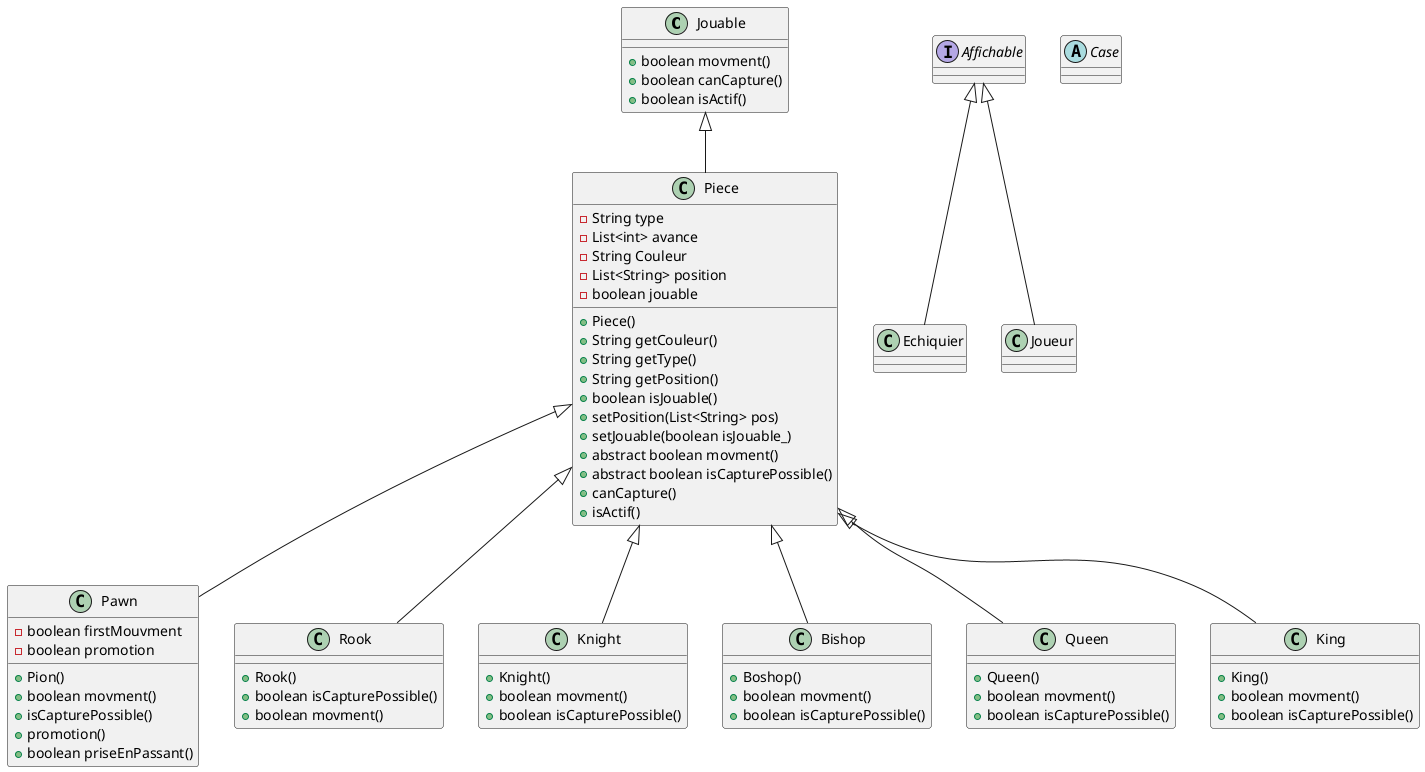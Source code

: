 @startuml

' Définition des interfaces 
interface Jouable
interface Affichable

' Définition des classes abstraites
abstract class Piece
abstract class Case

' Définition des classes concrètes
class Echiquier
class Joueur

' Spécialisation des pièces
Piece <|-- Pawn
Piece <|-- Rook
Piece <|-- Knight
Piece <|-- Bishop
Piece <|-- Queen
Piece <|-- King

' Relations
Jouable <|-- Piece
Affichable <|-- Echiquier
Affichable <|-- Joueur

' Definition des classes 

class Piece{
	-String type
	-List<int> avance 
	-String Couleur
	-List<String> position
	-boolean jouable
	
	+Piece()
	+String getCouleur()
	+String getType()
	+String getPosition()
	+boolean isJouable()
	+setPosition(List<String> pos)
	+setJouable(boolean isJouable_)	
	+abstract boolean movment()
	+abstract boolean isCapturePossible()
	+canCapture()
	+isActif()
}
class Pawn{
	-boolean firstMouvment
	-boolean promotion
	
	+Pion()
	+boolean movment()
	+isCapturePossible()
	+promotion()
	+boolean priseEnPassant()	
}
class Rook{
	+Rook()
	+boolean isCapturePossible()
	+boolean movment()
}
class Knight{
	+Knight()
	+boolean movment()
	+boolean isCapturePossible()
}
class Bishop{
    +Boshop()
	+boolean movment()
	+boolean isCapturePossible()
}
class Queen{
	+Queen()
	+boolean movment()
	+boolean isCapturePossible()
}
class King{
	+King()
	+boolean movment()
	+boolean isCapturePossible()
}

class Jouable{
	+boolean movment()
	+boolean canCapture()
	+boolean isActif()
}

@enduml

composition = *--
agrégation = o--
association = --

